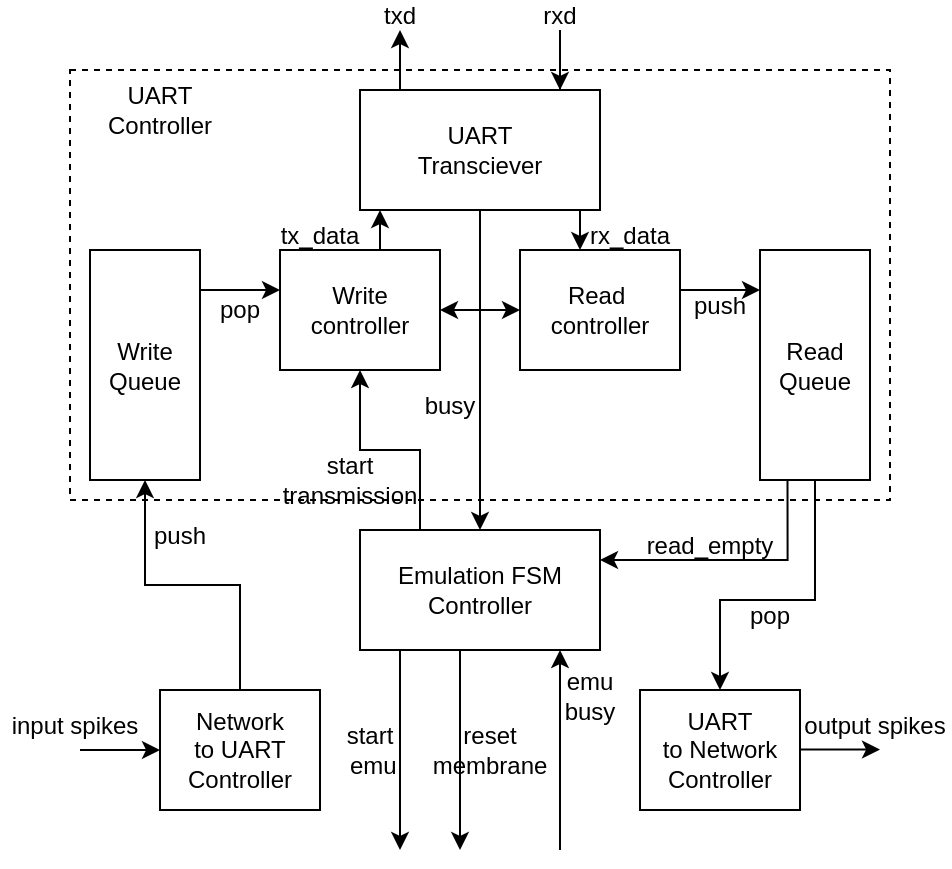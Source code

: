 <mxfile version="26.1.1">
  <diagram name="Page-1" id="N-66JhWDivGD9RfXSekK">
    <mxGraphModel dx="819" dy="453" grid="1" gridSize="5" guides="1" tooltips="1" connect="1" arrows="1" fold="1" page="1" pageScale="1" pageWidth="850" pageHeight="1100" math="0" shadow="0">
      <root>
        <mxCell id="0" />
        <mxCell id="1" parent="0" />
        <mxCell id="RRzIoH8kN4mmtfsmMlXw-22" style="edgeStyle=orthogonalEdgeStyle;rounded=0;orthogonalLoop=1;jettySize=auto;html=1;exitX=0.5;exitY=1;exitDx=0;exitDy=0;entryX=0.5;entryY=0;entryDx=0;entryDy=0;" edge="1" parent="1" source="RRzIoH8kN4mmtfsmMlXw-1" target="RRzIoH8kN4mmtfsmMlXw-19">
          <mxGeometry relative="1" as="geometry" />
        </mxCell>
        <mxCell id="RRzIoH8kN4mmtfsmMlXw-23" style="edgeStyle=orthogonalEdgeStyle;rounded=0;orthogonalLoop=1;jettySize=auto;html=1;exitX=0.5;exitY=1;exitDx=0;exitDy=0;entryX=1;entryY=0.5;entryDx=0;entryDy=0;" edge="1" parent="1" source="RRzIoH8kN4mmtfsmMlXw-1" target="RRzIoH8kN4mmtfsmMlXw-3">
          <mxGeometry relative="1" as="geometry" />
        </mxCell>
        <mxCell id="RRzIoH8kN4mmtfsmMlXw-24" style="edgeStyle=orthogonalEdgeStyle;rounded=0;orthogonalLoop=1;jettySize=auto;html=1;exitX=0.5;exitY=1;exitDx=0;exitDy=0;entryX=0;entryY=0.5;entryDx=0;entryDy=0;" edge="1" parent="1" source="RRzIoH8kN4mmtfsmMlXw-1" target="RRzIoH8kN4mmtfsmMlXw-2">
          <mxGeometry relative="1" as="geometry" />
        </mxCell>
        <mxCell id="RRzIoH8kN4mmtfsmMlXw-1" value="&lt;div&gt;UART&lt;/div&gt;&lt;div&gt;Transciever&lt;/div&gt;" style="rounded=0;whiteSpace=wrap;html=1;" vertex="1" parent="1">
          <mxGeometry x="340" y="260" width="120" height="60" as="geometry" />
        </mxCell>
        <mxCell id="RRzIoH8kN4mmtfsmMlXw-2" value="&lt;div&gt;Read&amp;nbsp;&lt;/div&gt;&lt;div&gt;controller&lt;/div&gt;" style="rounded=0;whiteSpace=wrap;html=1;" vertex="1" parent="1">
          <mxGeometry x="420" y="340" width="80" height="60" as="geometry" />
        </mxCell>
        <mxCell id="RRzIoH8kN4mmtfsmMlXw-3" value="&lt;div&gt;Write&lt;/div&gt;&lt;div&gt;controller&lt;/div&gt;" style="rounded=0;whiteSpace=wrap;html=1;" vertex="1" parent="1">
          <mxGeometry x="300" y="340" width="80" height="60" as="geometry" />
        </mxCell>
        <mxCell id="RRzIoH8kN4mmtfsmMlXw-20" style="edgeStyle=orthogonalEdgeStyle;rounded=0;orthogonalLoop=1;jettySize=auto;html=1;exitX=0.25;exitY=1;exitDx=0;exitDy=0;entryX=1;entryY=0.25;entryDx=0;entryDy=0;" edge="1" parent="1" source="RRzIoH8kN4mmtfsmMlXw-4" target="RRzIoH8kN4mmtfsmMlXw-19">
          <mxGeometry relative="1" as="geometry" />
        </mxCell>
        <mxCell id="RRzIoH8kN4mmtfsmMlXw-33" style="edgeStyle=orthogonalEdgeStyle;rounded=0;orthogonalLoop=1;jettySize=auto;html=1;exitX=0.5;exitY=1;exitDx=0;exitDy=0;entryX=0.5;entryY=0;entryDx=0;entryDy=0;" edge="1" parent="1" source="RRzIoH8kN4mmtfsmMlXw-4" target="RRzIoH8kN4mmtfsmMlXw-32">
          <mxGeometry relative="1" as="geometry">
            <Array as="points">
              <mxPoint x="568" y="515" />
              <mxPoint x="520" y="515" />
            </Array>
          </mxGeometry>
        </mxCell>
        <mxCell id="RRzIoH8kN4mmtfsmMlXw-4" value="&lt;div&gt;Read&lt;/div&gt;&lt;div&gt;Queue&lt;/div&gt;" style="rounded=0;whiteSpace=wrap;html=1;" vertex="1" parent="1">
          <mxGeometry x="540" y="340" width="55" height="115" as="geometry" />
        </mxCell>
        <mxCell id="RRzIoH8kN4mmtfsmMlXw-6" value="Write&lt;div&gt;Queue&lt;/div&gt;" style="rounded=0;whiteSpace=wrap;html=1;" vertex="1" parent="1">
          <mxGeometry x="205" y="340" width="55" height="115" as="geometry" />
        </mxCell>
        <mxCell id="RRzIoH8kN4mmtfsmMlXw-8" value="" style="endArrow=classic;html=1;rounded=0;" edge="1" parent="1">
          <mxGeometry width="50" height="50" relative="1" as="geometry">
            <mxPoint x="260" y="360" as="sourcePoint" />
            <mxPoint x="300" y="360" as="targetPoint" />
          </mxGeometry>
        </mxCell>
        <mxCell id="RRzIoH8kN4mmtfsmMlXw-9" value="pop" style="text;html=1;align=center;verticalAlign=middle;whiteSpace=wrap;rounded=0;" vertex="1" parent="1">
          <mxGeometry x="265" y="362.5" width="30" height="15" as="geometry" />
        </mxCell>
        <mxCell id="RRzIoH8kN4mmtfsmMlXw-10" value="" style="endArrow=classic;html=1;rounded=0;" edge="1" parent="1">
          <mxGeometry width="50" height="50" relative="1" as="geometry">
            <mxPoint x="500" y="360" as="sourcePoint" />
            <mxPoint x="540" y="360" as="targetPoint" />
          </mxGeometry>
        </mxCell>
        <mxCell id="RRzIoH8kN4mmtfsmMlXw-12" value="push" style="text;html=1;align=center;verticalAlign=middle;whiteSpace=wrap;rounded=0;" vertex="1" parent="1">
          <mxGeometry x="505" y="360" width="30" height="15" as="geometry" />
        </mxCell>
        <mxCell id="RRzIoH8kN4mmtfsmMlXw-14" value="&lt;div&gt;UART&lt;/div&gt;Controller" style="text;html=1;align=center;verticalAlign=middle;whiteSpace=wrap;rounded=0;" vertex="1" parent="1">
          <mxGeometry x="210" y="255" width="60" height="30" as="geometry" />
        </mxCell>
        <mxCell id="RRzIoH8kN4mmtfsmMlXw-15" value="" style="endArrow=classic;html=1;rounded=0;" edge="1" parent="1">
          <mxGeometry width="50" height="50" relative="1" as="geometry">
            <mxPoint x="350" y="340" as="sourcePoint" />
            <mxPoint x="350" y="320" as="targetPoint" />
          </mxGeometry>
        </mxCell>
        <mxCell id="RRzIoH8kN4mmtfsmMlXw-16" value="tx_data" style="text;html=1;align=center;verticalAlign=middle;whiteSpace=wrap;rounded=0;" vertex="1" parent="1">
          <mxGeometry x="305" y="325" width="30" height="15" as="geometry" />
        </mxCell>
        <mxCell id="RRzIoH8kN4mmtfsmMlXw-17" value="" style="endArrow=classic;html=1;rounded=0;" edge="1" parent="1">
          <mxGeometry width="50" height="50" relative="1" as="geometry">
            <mxPoint x="450" y="320" as="sourcePoint" />
            <mxPoint x="450" y="340" as="targetPoint" />
          </mxGeometry>
        </mxCell>
        <mxCell id="RRzIoH8kN4mmtfsmMlXw-18" value="rx_data" style="text;html=1;align=center;verticalAlign=middle;whiteSpace=wrap;rounded=0;" vertex="1" parent="1">
          <mxGeometry x="460" y="325" width="30" height="15" as="geometry" />
        </mxCell>
        <mxCell id="RRzIoH8kN4mmtfsmMlXw-54" style="edgeStyle=orthogonalEdgeStyle;rounded=0;orthogonalLoop=1;jettySize=auto;html=1;exitX=0.25;exitY=0;exitDx=0;exitDy=0;entryX=0.5;entryY=1;entryDx=0;entryDy=0;" edge="1" parent="1" source="RRzIoH8kN4mmtfsmMlXw-19" target="RRzIoH8kN4mmtfsmMlXw-3">
          <mxGeometry relative="1" as="geometry" />
        </mxCell>
        <mxCell id="RRzIoH8kN4mmtfsmMlXw-19" value="Emulation FSM Controller" style="rounded=0;whiteSpace=wrap;html=1;" vertex="1" parent="1">
          <mxGeometry x="340" y="480" width="120" height="60" as="geometry" />
        </mxCell>
        <mxCell id="RRzIoH8kN4mmtfsmMlXw-21" value="read_empty" style="text;html=1;align=center;verticalAlign=middle;whiteSpace=wrap;rounded=0;" vertex="1" parent="1">
          <mxGeometry x="500" y="480" width="30" height="15" as="geometry" />
        </mxCell>
        <mxCell id="RRzIoH8kN4mmtfsmMlXw-25" value="busy" style="text;html=1;align=center;verticalAlign=middle;whiteSpace=wrap;rounded=0;" vertex="1" parent="1">
          <mxGeometry x="370" y="410" width="30" height="15" as="geometry" />
        </mxCell>
        <mxCell id="RRzIoH8kN4mmtfsmMlXw-27" style="edgeStyle=orthogonalEdgeStyle;rounded=0;orthogonalLoop=1;jettySize=auto;html=1;exitX=0.5;exitY=0;exitDx=0;exitDy=0;entryX=0.5;entryY=1;entryDx=0;entryDy=0;" edge="1" parent="1" source="RRzIoH8kN4mmtfsmMlXw-26" target="RRzIoH8kN4mmtfsmMlXw-6">
          <mxGeometry relative="1" as="geometry" />
        </mxCell>
        <mxCell id="RRzIoH8kN4mmtfsmMlXw-26" value="&lt;div&gt;Network&lt;/div&gt;&lt;div&gt;to UART&lt;/div&gt;&lt;div&gt;Controller&lt;/div&gt;" style="rounded=0;whiteSpace=wrap;html=1;" vertex="1" parent="1">
          <mxGeometry x="240" y="560" width="80" height="60" as="geometry" />
        </mxCell>
        <mxCell id="RRzIoH8kN4mmtfsmMlXw-28" value="push" style="text;html=1;align=center;verticalAlign=middle;whiteSpace=wrap;rounded=0;" vertex="1" parent="1">
          <mxGeometry x="235" y="475" width="30" height="15" as="geometry" />
        </mxCell>
        <mxCell id="RRzIoH8kN4mmtfsmMlXw-29" value="" style="endArrow=classic;html=1;rounded=0;" edge="1" parent="1">
          <mxGeometry width="50" height="50" relative="1" as="geometry">
            <mxPoint x="200" y="590" as="sourcePoint" />
            <mxPoint x="240" y="590" as="targetPoint" />
          </mxGeometry>
        </mxCell>
        <mxCell id="RRzIoH8kN4mmtfsmMlXw-30" value="input spikes" style="text;html=1;align=center;verticalAlign=middle;whiteSpace=wrap;rounded=0;" vertex="1" parent="1">
          <mxGeometry x="160" y="570" width="75" height="15" as="geometry" />
        </mxCell>
        <mxCell id="RRzIoH8kN4mmtfsmMlXw-32" value="&lt;div&gt;UART&lt;/div&gt;&lt;div&gt;to Network&lt;/div&gt;&lt;div&gt;Controller&lt;/div&gt;" style="rounded=0;whiteSpace=wrap;html=1;" vertex="1" parent="1">
          <mxGeometry x="480" y="560" width="80" height="60" as="geometry" />
        </mxCell>
        <mxCell id="RRzIoH8kN4mmtfsmMlXw-34" value="pop" style="text;html=1;align=center;verticalAlign=middle;whiteSpace=wrap;rounded=0;" vertex="1" parent="1">
          <mxGeometry x="530" y="515" width="30" height="15" as="geometry" />
        </mxCell>
        <mxCell id="RRzIoH8kN4mmtfsmMlXw-37" value="" style="endArrow=classic;html=1;rounded=0;" edge="1" parent="1">
          <mxGeometry width="50" height="50" relative="1" as="geometry">
            <mxPoint x="560" y="589.8" as="sourcePoint" />
            <mxPoint x="600" y="589.8" as="targetPoint" />
          </mxGeometry>
        </mxCell>
        <mxCell id="RRzIoH8kN4mmtfsmMlXw-38" value="output spikes" style="text;html=1;align=center;verticalAlign=middle;whiteSpace=wrap;rounded=0;" vertex="1" parent="1">
          <mxGeometry x="560" y="570" width="75" height="15" as="geometry" />
        </mxCell>
        <mxCell id="RRzIoH8kN4mmtfsmMlXw-39" value="" style="endArrow=classic;html=1;rounded=0;exitX=0.25;exitY=1;exitDx=0;exitDy=0;" edge="1" parent="1">
          <mxGeometry width="50" height="50" relative="1" as="geometry">
            <mxPoint x="360" y="540" as="sourcePoint" />
            <mxPoint x="360" y="640" as="targetPoint" />
          </mxGeometry>
        </mxCell>
        <mxCell id="RRzIoH8kN4mmtfsmMlXw-40" value="&lt;div&gt;start&lt;/div&gt;&lt;div&gt;&amp;nbsp;emu&lt;/div&gt;" style="text;html=1;align=center;verticalAlign=middle;whiteSpace=wrap;rounded=0;" vertex="1" parent="1">
          <mxGeometry x="330" y="582.5" width="30" height="15" as="geometry" />
        </mxCell>
        <mxCell id="RRzIoH8kN4mmtfsmMlXw-43" value="" style="endArrow=classic;html=1;rounded=0;exitX=0.25;exitY=1;exitDx=0;exitDy=0;" edge="1" parent="1">
          <mxGeometry width="50" height="50" relative="1" as="geometry">
            <mxPoint x="390" y="540" as="sourcePoint" />
            <mxPoint x="390" y="640" as="targetPoint" />
          </mxGeometry>
        </mxCell>
        <mxCell id="RRzIoH8kN4mmtfsmMlXw-44" value="&lt;div&gt;reset&lt;/div&gt;&lt;div&gt;membrane&lt;/div&gt;" style="text;html=1;align=center;verticalAlign=middle;whiteSpace=wrap;rounded=0;" vertex="1" parent="1">
          <mxGeometry x="390" y="582.5" width="30" height="15" as="geometry" />
        </mxCell>
        <mxCell id="RRzIoH8kN4mmtfsmMlXw-46" value="" style="endArrow=classic;html=1;rounded=0;exitX=0.25;exitY=1;exitDx=0;exitDy=0;" edge="1" parent="1">
          <mxGeometry width="50" height="50" relative="1" as="geometry">
            <mxPoint x="440" y="640" as="sourcePoint" />
            <mxPoint x="440" y="540" as="targetPoint" />
          </mxGeometry>
        </mxCell>
        <mxCell id="RRzIoH8kN4mmtfsmMlXw-48" value="" style="rounded=0;whiteSpace=wrap;html=1;fillColor=none;dashed=1;" vertex="1" parent="1">
          <mxGeometry x="195" y="250" width="410" height="215" as="geometry" />
        </mxCell>
        <mxCell id="RRzIoH8kN4mmtfsmMlXw-47" value="&lt;div&gt;emu&lt;/div&gt;&lt;div&gt;busy&lt;/div&gt;" style="text;html=1;align=center;verticalAlign=middle;whiteSpace=wrap;rounded=0;" vertex="1" parent="1">
          <mxGeometry x="440" y="555" width="30" height="15" as="geometry" />
        </mxCell>
        <mxCell id="RRzIoH8kN4mmtfsmMlXw-49" value="" style="endArrow=classic;html=1;rounded=0;" edge="1" parent="1">
          <mxGeometry width="50" height="50" relative="1" as="geometry">
            <mxPoint x="360" y="260" as="sourcePoint" />
            <mxPoint x="360" y="230" as="targetPoint" />
          </mxGeometry>
        </mxCell>
        <mxCell id="RRzIoH8kN4mmtfsmMlXw-50" value="" style="endArrow=classic;html=1;rounded=0;" edge="1" parent="1">
          <mxGeometry width="50" height="50" relative="1" as="geometry">
            <mxPoint x="440" y="260" as="sourcePoint" />
            <mxPoint x="440" y="260" as="targetPoint" />
            <Array as="points">
              <mxPoint x="440" y="230" />
            </Array>
          </mxGeometry>
        </mxCell>
        <mxCell id="RRzIoH8kN4mmtfsmMlXw-51" value="txd" style="text;html=1;align=center;verticalAlign=middle;whiteSpace=wrap;rounded=0;" vertex="1" parent="1">
          <mxGeometry x="345" y="215" width="30" height="15" as="geometry" />
        </mxCell>
        <mxCell id="RRzIoH8kN4mmtfsmMlXw-52" value="rxd" style="text;html=1;align=center;verticalAlign=middle;whiteSpace=wrap;rounded=0;" vertex="1" parent="1">
          <mxGeometry x="425" y="215" width="30" height="15" as="geometry" />
        </mxCell>
        <mxCell id="RRzIoH8kN4mmtfsmMlXw-55" value="start transmission" style="text;html=1;align=center;verticalAlign=middle;whiteSpace=wrap;rounded=0;" vertex="1" parent="1">
          <mxGeometry x="320" y="445" width="30" height="20" as="geometry" />
        </mxCell>
      </root>
    </mxGraphModel>
  </diagram>
</mxfile>
